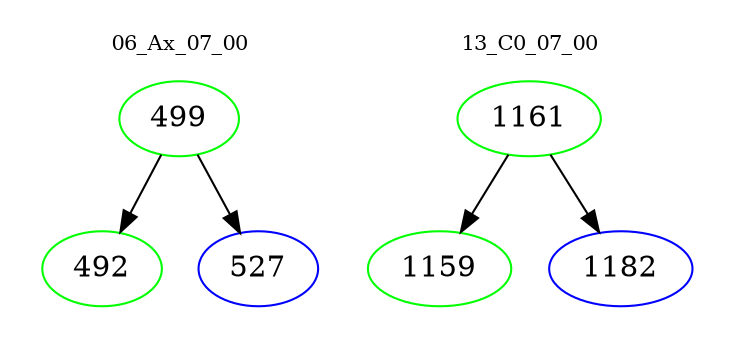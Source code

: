 digraph{
subgraph cluster_0 {
color = white
label = "06_Ax_07_00";
fontsize=10;
T0_499 [label="499", color="green"]
T0_499 -> T0_492 [color="black"]
T0_492 [label="492", color="green"]
T0_499 -> T0_527 [color="black"]
T0_527 [label="527", color="blue"]
}
subgraph cluster_1 {
color = white
label = "13_C0_07_00";
fontsize=10;
T1_1161 [label="1161", color="green"]
T1_1161 -> T1_1159 [color="black"]
T1_1159 [label="1159", color="green"]
T1_1161 -> T1_1182 [color="black"]
T1_1182 [label="1182", color="blue"]
}
}
